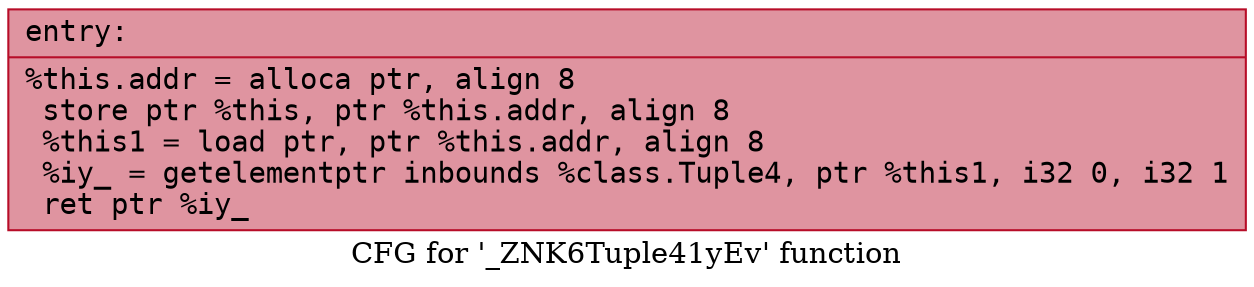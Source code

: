 digraph "CFG for '_ZNK6Tuple41yEv' function" {
	label="CFG for '_ZNK6Tuple41yEv' function";

	Node0x55c606379940 [shape=record,color="#b70d28ff", style=filled, fillcolor="#b70d2870" fontname="Courier",label="{entry:\l|  %this.addr = alloca ptr, align 8\l  store ptr %this, ptr %this.addr, align 8\l  %this1 = load ptr, ptr %this.addr, align 8\l  %iy_ = getelementptr inbounds %class.Tuple4, ptr %this1, i32 0, i32 1\l  ret ptr %iy_\l}"];
}
